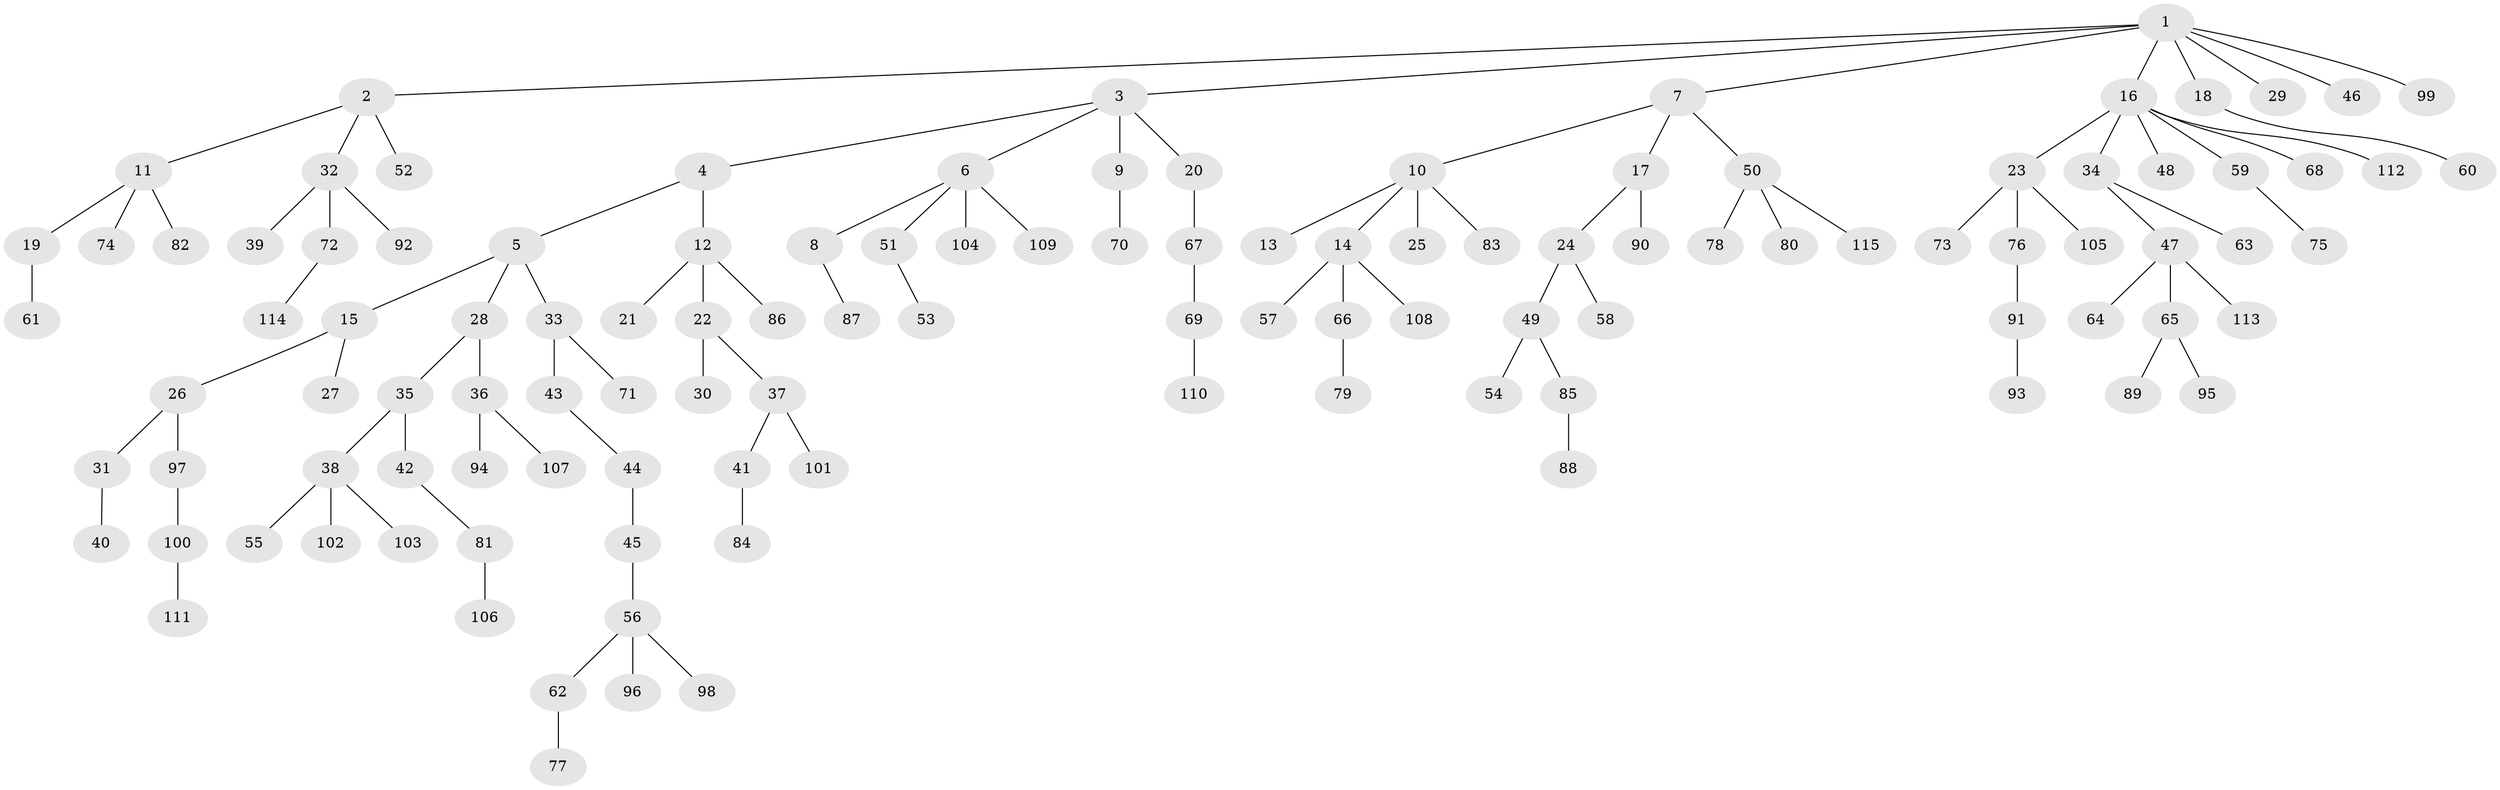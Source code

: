 // Generated by graph-tools (version 1.1) at 2025/50/03/09/25 03:50:23]
// undirected, 115 vertices, 114 edges
graph export_dot {
graph [start="1"]
  node [color=gray90,style=filled];
  1;
  2;
  3;
  4;
  5;
  6;
  7;
  8;
  9;
  10;
  11;
  12;
  13;
  14;
  15;
  16;
  17;
  18;
  19;
  20;
  21;
  22;
  23;
  24;
  25;
  26;
  27;
  28;
  29;
  30;
  31;
  32;
  33;
  34;
  35;
  36;
  37;
  38;
  39;
  40;
  41;
  42;
  43;
  44;
  45;
  46;
  47;
  48;
  49;
  50;
  51;
  52;
  53;
  54;
  55;
  56;
  57;
  58;
  59;
  60;
  61;
  62;
  63;
  64;
  65;
  66;
  67;
  68;
  69;
  70;
  71;
  72;
  73;
  74;
  75;
  76;
  77;
  78;
  79;
  80;
  81;
  82;
  83;
  84;
  85;
  86;
  87;
  88;
  89;
  90;
  91;
  92;
  93;
  94;
  95;
  96;
  97;
  98;
  99;
  100;
  101;
  102;
  103;
  104;
  105;
  106;
  107;
  108;
  109;
  110;
  111;
  112;
  113;
  114;
  115;
  1 -- 2;
  1 -- 3;
  1 -- 7;
  1 -- 16;
  1 -- 18;
  1 -- 29;
  1 -- 46;
  1 -- 99;
  2 -- 11;
  2 -- 32;
  2 -- 52;
  3 -- 4;
  3 -- 6;
  3 -- 9;
  3 -- 20;
  4 -- 5;
  4 -- 12;
  5 -- 15;
  5 -- 28;
  5 -- 33;
  6 -- 8;
  6 -- 51;
  6 -- 104;
  6 -- 109;
  7 -- 10;
  7 -- 17;
  7 -- 50;
  8 -- 87;
  9 -- 70;
  10 -- 13;
  10 -- 14;
  10 -- 25;
  10 -- 83;
  11 -- 19;
  11 -- 74;
  11 -- 82;
  12 -- 21;
  12 -- 22;
  12 -- 86;
  14 -- 57;
  14 -- 66;
  14 -- 108;
  15 -- 26;
  15 -- 27;
  16 -- 23;
  16 -- 34;
  16 -- 48;
  16 -- 59;
  16 -- 68;
  16 -- 112;
  17 -- 24;
  17 -- 90;
  18 -- 60;
  19 -- 61;
  20 -- 67;
  22 -- 30;
  22 -- 37;
  23 -- 73;
  23 -- 76;
  23 -- 105;
  24 -- 49;
  24 -- 58;
  26 -- 31;
  26 -- 97;
  28 -- 35;
  28 -- 36;
  31 -- 40;
  32 -- 39;
  32 -- 72;
  32 -- 92;
  33 -- 43;
  33 -- 71;
  34 -- 47;
  34 -- 63;
  35 -- 38;
  35 -- 42;
  36 -- 94;
  36 -- 107;
  37 -- 41;
  37 -- 101;
  38 -- 55;
  38 -- 102;
  38 -- 103;
  41 -- 84;
  42 -- 81;
  43 -- 44;
  44 -- 45;
  45 -- 56;
  47 -- 64;
  47 -- 65;
  47 -- 113;
  49 -- 54;
  49 -- 85;
  50 -- 78;
  50 -- 80;
  50 -- 115;
  51 -- 53;
  56 -- 62;
  56 -- 96;
  56 -- 98;
  59 -- 75;
  62 -- 77;
  65 -- 89;
  65 -- 95;
  66 -- 79;
  67 -- 69;
  69 -- 110;
  72 -- 114;
  76 -- 91;
  81 -- 106;
  85 -- 88;
  91 -- 93;
  97 -- 100;
  100 -- 111;
}
